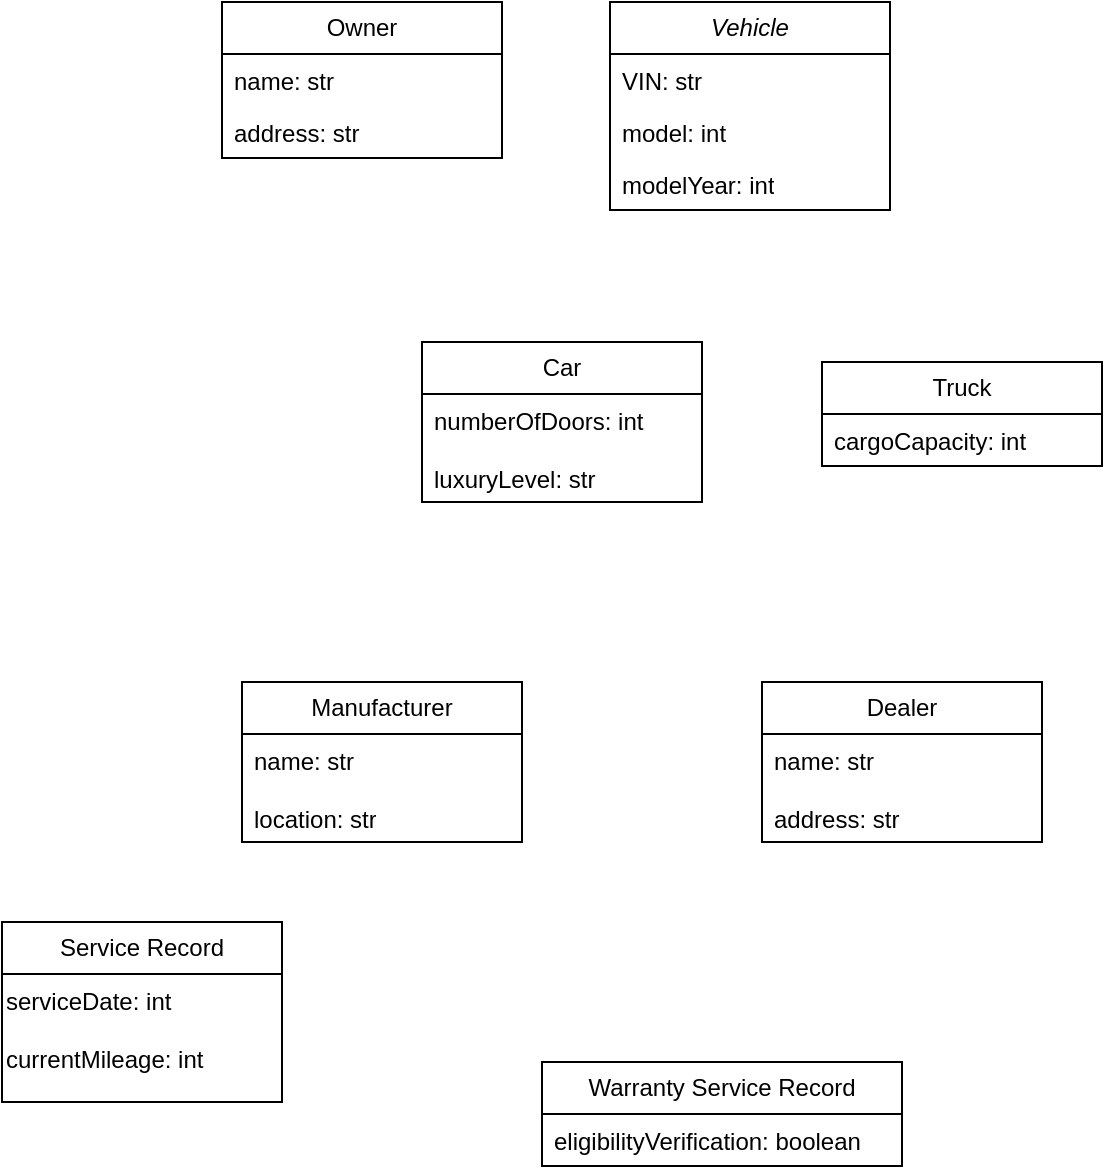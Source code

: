 <mxfile version="21.7.5" type="github">
  <diagram id="C5RBs43oDa-KdzZeNtuy" name="Page-1">
    <mxGraphModel dx="1434" dy="782" grid="1" gridSize="10" guides="1" tooltips="1" connect="1" arrows="1" fold="1" page="1" pageScale="1" pageWidth="827" pageHeight="1169" math="0" shadow="0">
      <root>
        <mxCell id="WIyWlLk6GJQsqaUBKTNV-0" />
        <mxCell id="WIyWlLk6GJQsqaUBKTNV-1" parent="WIyWlLk6GJQsqaUBKTNV-0" />
        <mxCell id="DNDST9oDuywZjQ1syF5R-5" value="Owner" style="swimlane;fontStyle=0;childLayout=stackLayout;horizontal=1;startSize=26;fillColor=none;horizontalStack=0;resizeParent=1;resizeParentMax=0;resizeLast=0;collapsible=1;marginBottom=0;whiteSpace=wrap;html=1;" vertex="1" parent="WIyWlLk6GJQsqaUBKTNV-1">
          <mxGeometry x="220" y="110" width="140" height="78" as="geometry" />
        </mxCell>
        <mxCell id="DNDST9oDuywZjQ1syF5R-6" value="name: str" style="text;strokeColor=none;fillColor=none;align=left;verticalAlign=top;spacingLeft=4;spacingRight=4;overflow=hidden;rotatable=0;points=[[0,0.5],[1,0.5]];portConstraint=eastwest;whiteSpace=wrap;html=1;" vertex="1" parent="DNDST9oDuywZjQ1syF5R-5">
          <mxGeometry y="26" width="140" height="26" as="geometry" />
        </mxCell>
        <mxCell id="DNDST9oDuywZjQ1syF5R-7" value="address: str" style="text;strokeColor=none;fillColor=none;align=left;verticalAlign=top;spacingLeft=4;spacingRight=4;overflow=hidden;rotatable=0;points=[[0,0.5],[1,0.5]];portConstraint=eastwest;whiteSpace=wrap;html=1;" vertex="1" parent="DNDST9oDuywZjQ1syF5R-5">
          <mxGeometry y="52" width="140" height="26" as="geometry" />
        </mxCell>
        <mxCell id="DNDST9oDuywZjQ1syF5R-9" value="&lt;i&gt;Vehicle&lt;/i&gt;" style="swimlane;fontStyle=0;childLayout=stackLayout;horizontal=1;startSize=26;fillColor=none;horizontalStack=0;resizeParent=1;resizeParentMax=0;resizeLast=0;collapsible=1;marginBottom=0;whiteSpace=wrap;html=1;" vertex="1" parent="WIyWlLk6GJQsqaUBKTNV-1">
          <mxGeometry x="414" y="110" width="140" height="104" as="geometry" />
        </mxCell>
        <mxCell id="DNDST9oDuywZjQ1syF5R-10" value="VIN: str" style="text;strokeColor=none;fillColor=none;align=left;verticalAlign=top;spacingLeft=4;spacingRight=4;overflow=hidden;rotatable=0;points=[[0,0.5],[1,0.5]];portConstraint=eastwest;whiteSpace=wrap;html=1;" vertex="1" parent="DNDST9oDuywZjQ1syF5R-9">
          <mxGeometry y="26" width="140" height="26" as="geometry" />
        </mxCell>
        <mxCell id="DNDST9oDuywZjQ1syF5R-11" value="model: int" style="text;strokeColor=none;fillColor=none;align=left;verticalAlign=top;spacingLeft=4;spacingRight=4;overflow=hidden;rotatable=0;points=[[0,0.5],[1,0.5]];portConstraint=eastwest;whiteSpace=wrap;html=1;" vertex="1" parent="DNDST9oDuywZjQ1syF5R-9">
          <mxGeometry y="52" width="140" height="26" as="geometry" />
        </mxCell>
        <mxCell id="DNDST9oDuywZjQ1syF5R-12" value="modelYear: int" style="text;strokeColor=none;fillColor=none;align=left;verticalAlign=top;spacingLeft=4;spacingRight=4;overflow=hidden;rotatable=0;points=[[0,0.5],[1,0.5]];portConstraint=eastwest;whiteSpace=wrap;html=1;" vertex="1" parent="DNDST9oDuywZjQ1syF5R-9">
          <mxGeometry y="78" width="140" height="26" as="geometry" />
        </mxCell>
        <mxCell id="DNDST9oDuywZjQ1syF5R-13" value="Car" style="swimlane;fontStyle=0;childLayout=stackLayout;horizontal=1;startSize=26;fillColor=none;horizontalStack=0;resizeParent=1;resizeParentMax=0;resizeLast=0;collapsible=1;marginBottom=0;whiteSpace=wrap;html=1;" vertex="1" parent="WIyWlLk6GJQsqaUBKTNV-1">
          <mxGeometry x="320" y="280" width="140" height="80" as="geometry" />
        </mxCell>
        <mxCell id="DNDST9oDuywZjQ1syF5R-14" value="numberOfDoors: int&lt;br&gt;&lt;br&gt;luxuryLevel: str" style="text;strokeColor=none;fillColor=none;align=left;verticalAlign=top;spacingLeft=4;spacingRight=4;overflow=hidden;rotatable=0;points=[[0,0.5],[1,0.5]];portConstraint=eastwest;whiteSpace=wrap;html=1;" vertex="1" parent="DNDST9oDuywZjQ1syF5R-13">
          <mxGeometry y="26" width="140" height="54" as="geometry" />
        </mxCell>
        <mxCell id="DNDST9oDuywZjQ1syF5R-17" value="Truck" style="swimlane;fontStyle=0;childLayout=stackLayout;horizontal=1;startSize=26;fillColor=none;horizontalStack=0;resizeParent=1;resizeParentMax=0;resizeLast=0;collapsible=1;marginBottom=0;whiteSpace=wrap;html=1;" vertex="1" parent="WIyWlLk6GJQsqaUBKTNV-1">
          <mxGeometry x="520" y="290" width="140" height="52" as="geometry" />
        </mxCell>
        <mxCell id="DNDST9oDuywZjQ1syF5R-18" value="cargoCapacity: int" style="text;strokeColor=none;fillColor=none;align=left;verticalAlign=top;spacingLeft=4;spacingRight=4;overflow=hidden;rotatable=0;points=[[0,0.5],[1,0.5]];portConstraint=eastwest;whiteSpace=wrap;html=1;" vertex="1" parent="DNDST9oDuywZjQ1syF5R-17">
          <mxGeometry y="26" width="140" height="26" as="geometry" />
        </mxCell>
        <mxCell id="DNDST9oDuywZjQ1syF5R-21" value="Manufacturer" style="swimlane;fontStyle=0;childLayout=stackLayout;horizontal=1;startSize=26;fillColor=none;horizontalStack=0;resizeParent=1;resizeParentMax=0;resizeLast=0;collapsible=1;marginBottom=0;whiteSpace=wrap;html=1;" vertex="1" parent="WIyWlLk6GJQsqaUBKTNV-1">
          <mxGeometry x="230" y="450" width="140" height="80" as="geometry" />
        </mxCell>
        <mxCell id="DNDST9oDuywZjQ1syF5R-22" value="&lt;div&gt;name: str&lt;/div&gt;&lt;div&gt;&lt;br&gt;&lt;/div&gt;&lt;div&gt;location: str&lt;/div&gt;" style="text;strokeColor=none;fillColor=none;align=left;verticalAlign=top;spacingLeft=4;spacingRight=4;overflow=hidden;rotatable=0;points=[[0,0.5],[1,0.5]];portConstraint=eastwest;whiteSpace=wrap;html=1;" vertex="1" parent="DNDST9oDuywZjQ1syF5R-21">
          <mxGeometry y="26" width="140" height="54" as="geometry" />
        </mxCell>
        <mxCell id="DNDST9oDuywZjQ1syF5R-23" value="Dealer" style="swimlane;fontStyle=0;childLayout=stackLayout;horizontal=1;startSize=26;fillColor=none;horizontalStack=0;resizeParent=1;resizeParentMax=0;resizeLast=0;collapsible=1;marginBottom=0;whiteSpace=wrap;html=1;" vertex="1" parent="WIyWlLk6GJQsqaUBKTNV-1">
          <mxGeometry x="490" y="450" width="140" height="80" as="geometry" />
        </mxCell>
        <mxCell id="DNDST9oDuywZjQ1syF5R-24" value="&lt;div&gt;name: str&lt;/div&gt;&lt;div&gt;&lt;br&gt;&lt;/div&gt;&lt;div&gt;address: str&lt;/div&gt;" style="text;strokeColor=none;fillColor=none;align=left;verticalAlign=top;spacingLeft=4;spacingRight=4;overflow=hidden;rotatable=0;points=[[0,0.5],[1,0.5]];portConstraint=eastwest;whiteSpace=wrap;html=1;" vertex="1" parent="DNDST9oDuywZjQ1syF5R-23">
          <mxGeometry y="26" width="140" height="54" as="geometry" />
        </mxCell>
        <mxCell id="DNDST9oDuywZjQ1syF5R-25" value="Service Record" style="swimlane;fontStyle=0;childLayout=stackLayout;horizontal=1;startSize=26;fillColor=none;horizontalStack=0;resizeParent=1;resizeParentMax=0;resizeLast=0;collapsible=1;marginBottom=0;whiteSpace=wrap;html=1;" vertex="1" parent="WIyWlLk6GJQsqaUBKTNV-1">
          <mxGeometry x="110" y="570" width="140" height="90" as="geometry" />
        </mxCell>
        <mxCell id="DNDST9oDuywZjQ1syF5R-28" value="serviceDate: int&lt;br&gt;&lt;br&gt;currentMileage: int" style="text;whiteSpace=wrap;html=1;" vertex="1" parent="DNDST9oDuywZjQ1syF5R-25">
          <mxGeometry y="26" width="140" height="64" as="geometry" />
        </mxCell>
        <mxCell id="DNDST9oDuywZjQ1syF5R-29" value="Warranty Service Record" style="swimlane;fontStyle=0;childLayout=stackLayout;horizontal=1;startSize=26;fillColor=none;horizontalStack=0;resizeParent=1;resizeParentMax=0;resizeLast=0;collapsible=1;marginBottom=0;whiteSpace=wrap;html=1;" vertex="1" parent="WIyWlLk6GJQsqaUBKTNV-1">
          <mxGeometry x="380" y="640" width="180" height="52" as="geometry" />
        </mxCell>
        <mxCell id="DNDST9oDuywZjQ1syF5R-30" value="eligibilityVerification: boolean" style="text;strokeColor=none;fillColor=none;align=left;verticalAlign=top;spacingLeft=4;spacingRight=4;overflow=hidden;rotatable=0;points=[[0,0.5],[1,0.5]];portConstraint=eastwest;whiteSpace=wrap;html=1;" vertex="1" parent="DNDST9oDuywZjQ1syF5R-29">
          <mxGeometry y="26" width="180" height="26" as="geometry" />
        </mxCell>
      </root>
    </mxGraphModel>
  </diagram>
</mxfile>
